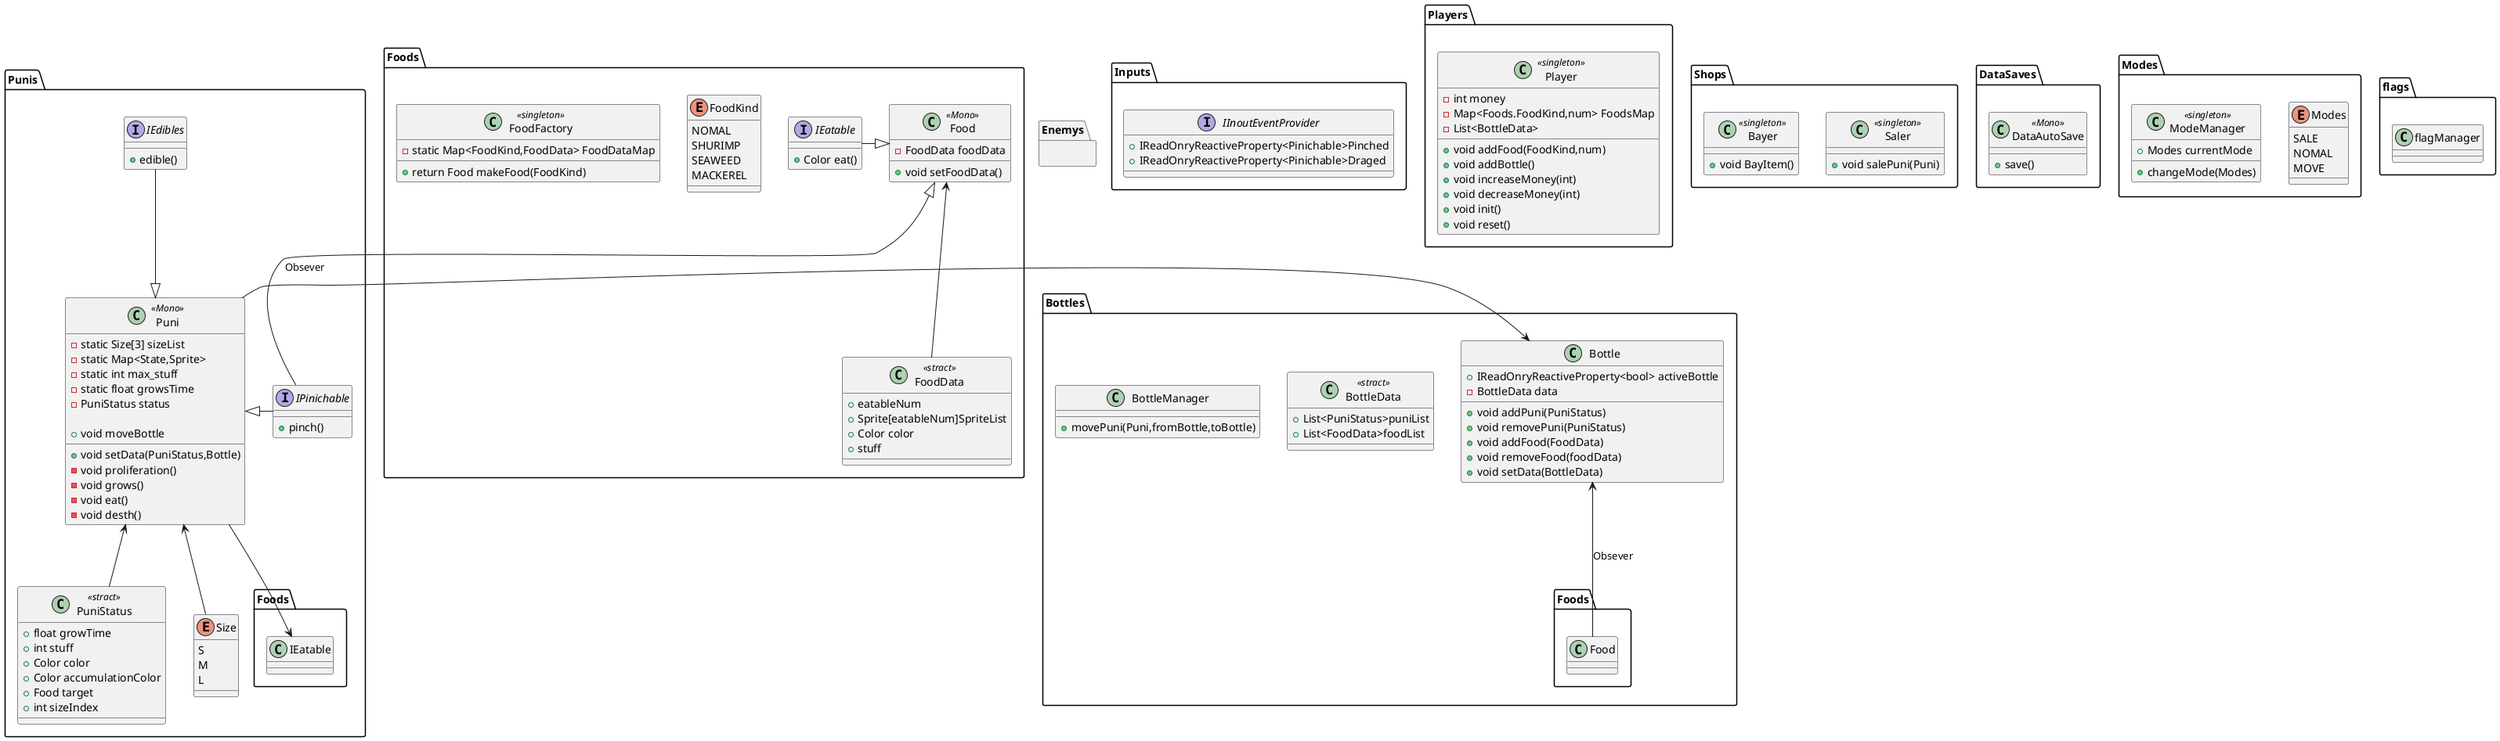@startuml クラス図
    namespace Punis{
        Class Puni<<Mono>>{
            -static Size[3] sizeList
            -static Map<State,Sprite>  
            -static int max_stuff
            -static float growsTime
            -PuniStatus status

            +void setData(PuniStatus,Bottle)
            +void moveBottle
            -void proliferation()
            -void grows()
            -void eat()
            -void desth()
        }
        

        Enum Size{
            S
            M
            L
        }


        class PuniStatus<<stract>>{
            +float growTime
            +int stuff
            +Color color
            +Color accumulationColor
            +Food target
            +int sizeIndex
        }


        interface IPinichable{
            +pinch()
        }


        interface IEdibles{
            +edible()
        }


        Puni <|-left- IPinichable
        Puni <|-up- IEdibles

        Puni <-down- PuniStatus

        Puni <-down- Size

        Puni --> Foods.IEatable
    }



    namespace Bottles{
        class Bottle{
            +IReadOnryReactiveProperty<bool> activeBottle
            -BottleData data

            +void addPuni(PuniStatus)
            +void removePuni(PuniStatus)
            +void addFood(FoodData)
            +void removeFood(foodData)
            +void setData(BottleData)
        }

        class BottleData<<stract>>{
            +List<PuniStatus>puniList
            +List<FoodData>foodList
        } 


        class BottleManager{
            +movePuni(Puni,fromBottle,toBottle)
        }


        Bottle <-left- Punis.Puni:Obsever
        Bottle <-- Foods.Food:Obsever
    }



    namespace Inputs{
        interface IInoutEventProvider{
            +IReadOnryReactiveProperty<Pinichable>Pinched
            +IReadOnryReactiveProperty<Pinichable>Draged
        }

    }



    namespace Foods{
        Enum FoodKind{
            NOMAL
            SHURIMP
            SEAWEED
            MACKEREL
        }


        class Food<<Mono>>{
            -FoodData foodData
            +void setFoodData()
        }


        interface IEatable{
            +Color eat()
        }


        class FoodData<<stract>>{
            +eatableNum
            +Sprite[eatableNum]SpriteList
            +Color color
            +stuff
        }


        class FoodFactory<<singleton>>{
            -static Map<FoodKind,FoodData> FoodDataMap
            +return Food makeFood(FoodKind)
        }

        
        Food <|-left- IEatable
        Food <|-- Punis.IPinichable
        Food <-- FoodData
    }



    namespace Players{
        class Player<<singleton>>{
            -int money
            -Map<Foods.FoodKind,num> FoodsMap
            -List<BottleData>

            +void addFood(FoodKind,num)
            +void addBottle()
            +void increaseMoney(int)
            +void decreaseMoney(int)
            +void init()
            +void reset()
        }
    }



    namespace Enemys{

    }



    namespace Shops{
        class Saler<<singleton>>{
            +void salePuni(Puni)
        }


        class Bayer<<singleton>>{
            +void BayItem()
        }
    }



    namespace DataSaves{
        class DataAutoSave<<Mono>>{
            +save()
        }
    }



    namespace Modes{
        Enum Modes{
            SALE
            NOMAL
            MOVE
        }


        class ModeManager<<singleton>>{
            +Modes currentMode
            +changeMode(Modes)
        }
    }



    namespace flags{
        class flagManager{

        }
    }
@enduml